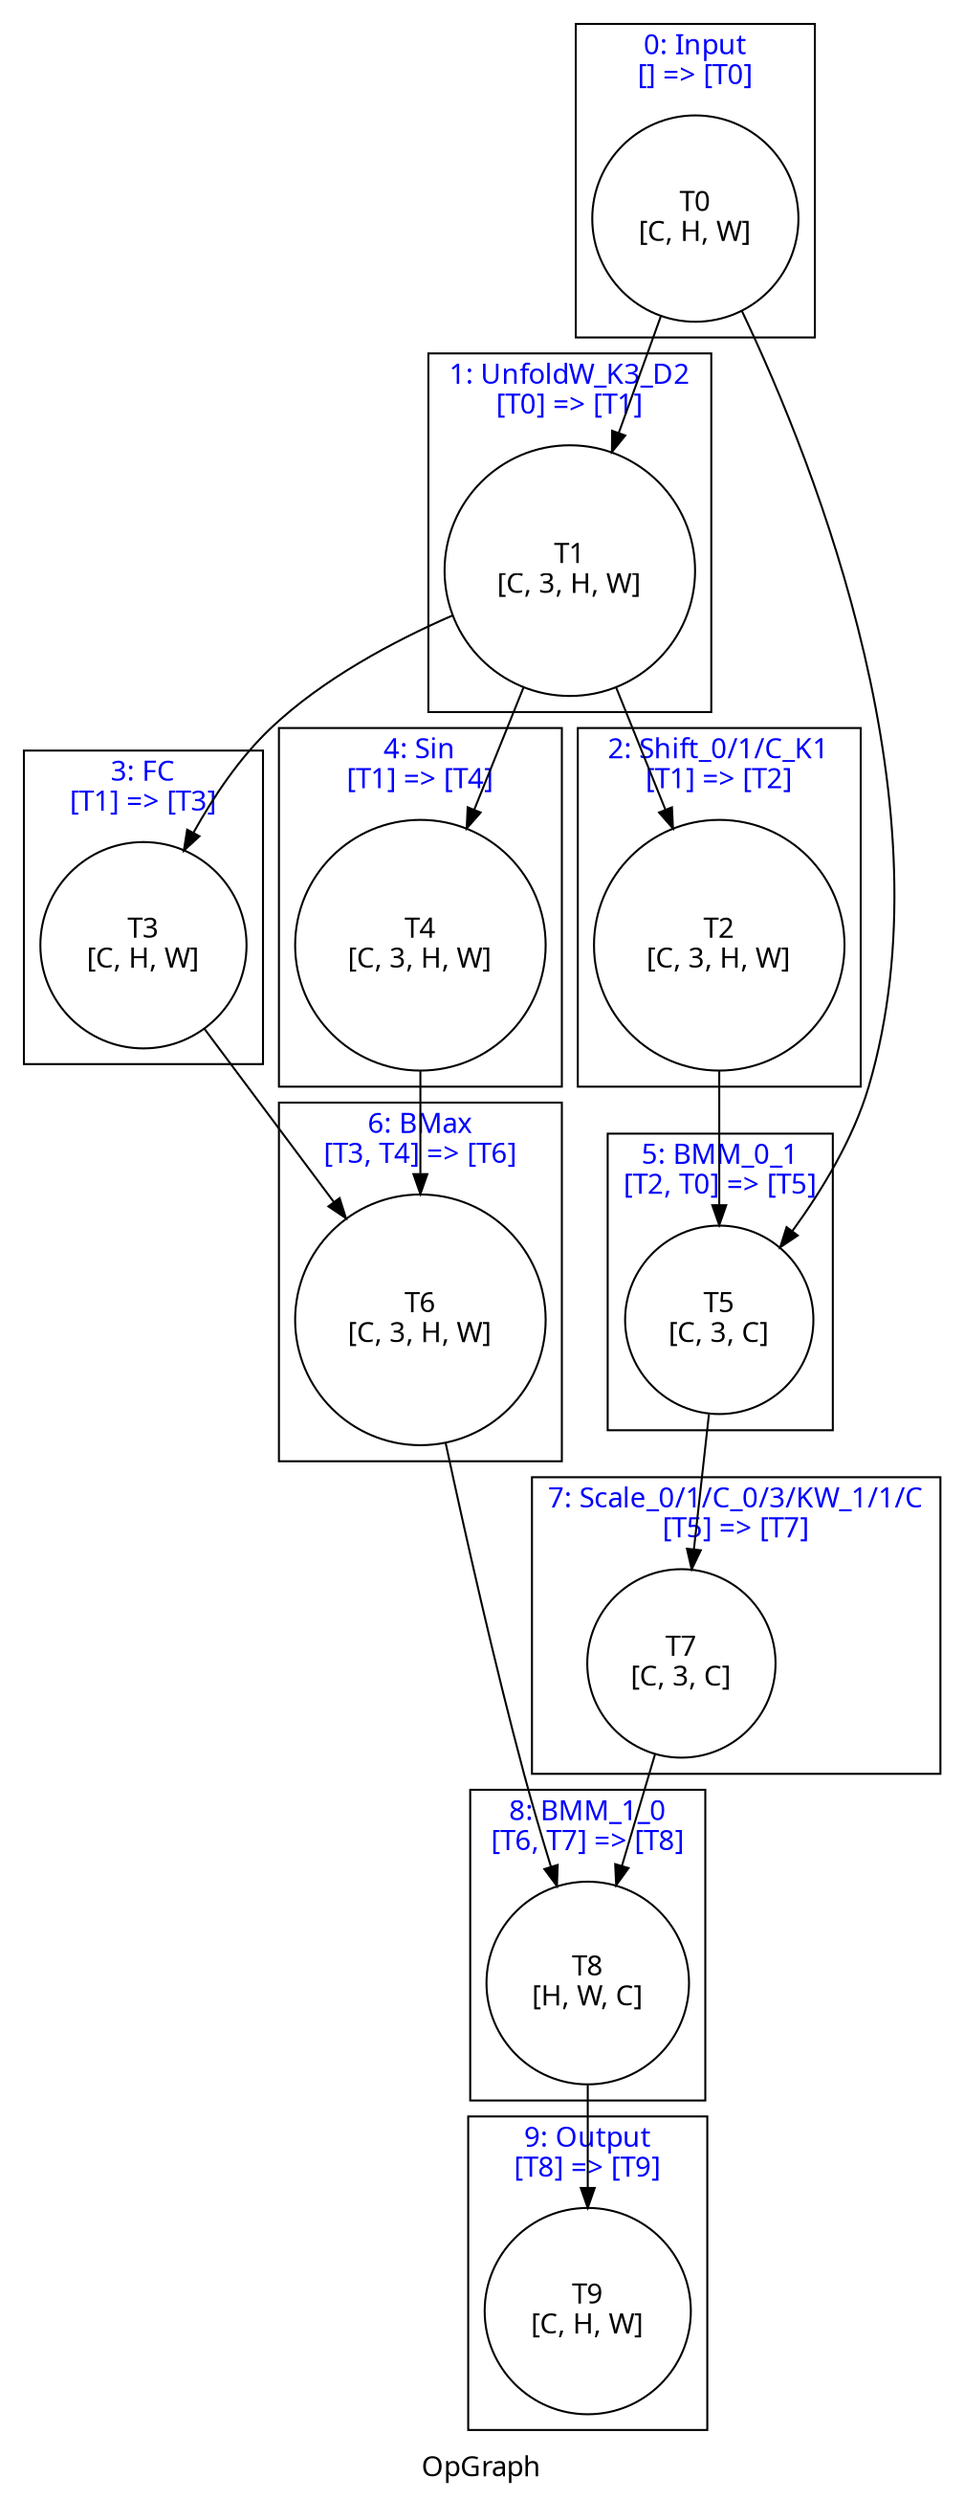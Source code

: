 digraph OpGraph {
    label = "OpGraph"
    fontname = "Graphik";
    subgraph tensors {
        node [shape = circle, color = black, fontname = "Graphik"]
        t_0; t_1; t_2; t_3; t_4; t_5; t_6; t_7; t_8; t_9; 
    }
    subgraph cluster_0 {
        fontcolor = blue;
        label = "0: Input\n[] => [T0]";
        t_0 [label = "T0\n[C, H, W]"];
    }
    subgraph cluster_1 {
        fontcolor = blue;
        label = "1: UnfoldW_K3_D2\n[T0] => [T1]";
        t_1 [label = "T1\n[C, 3, H, W]"];
    }
    subgraph cluster_2 {
        fontcolor = blue;
        label = "2: Shift_0/1/C_K1\n[T1] => [T2]";
        t_2 [label = "T2\n[C, 3, H, W]"];
    }
    subgraph cluster_3 {
        fontcolor = blue;
        label = "3: FC\n[T1] => [T3]";
        t_3 [label = "T3\n[C, H, W]"];
    }
    subgraph cluster_4 {
        fontcolor = blue;
        label = "4: Sin\n[T1] => [T4]";
        t_4 [label = "T4\n[C, 3, H, W]"];
    }
    subgraph cluster_5 {
        fontcolor = blue;
        label = "5: BMM_0_1\n[T2, T0] => [T5]";
        t_5 [label = "T5\n[C, 3, C]"];
    }
    subgraph cluster_6 {
        fontcolor = blue;
        label = "6: BMax\n[T3, T4] => [T6]";
        t_6 [label = "T6\n[C, 3, H, W]"];
    }
    subgraph cluster_7 {
        fontcolor = blue;
        label = "7: Scale_0/1/C_0/3/KW_1/1/C\n[T5] => [T7]";
        t_7 [label = "T7\n[C, 3, C]"];
    }
    subgraph cluster_8 {
        fontcolor = blue;
        label = "8: BMM_1_0\n[T6, T7] => [T8]";
        t_8 [label = "T8\n[H, W, C]"];
    }
    subgraph cluster_9 {
        fontcolor = blue;
        label = "9: Output\n[T8] => [T9]";
        t_9 [label = "T9\n[C, H, W]"];
    }
    t_0 -> t_1;
    t_0 -> t_5;
    t_1 -> t_2;
    t_1 -> t_3;
    t_1 -> t_4;
    t_2 -> t_5;
    t_3 -> t_6;
    t_4 -> t_6;
    t_5 -> t_7;
    t_6 -> t_8;
    t_7 -> t_8;
    t_8 -> t_9;
}

